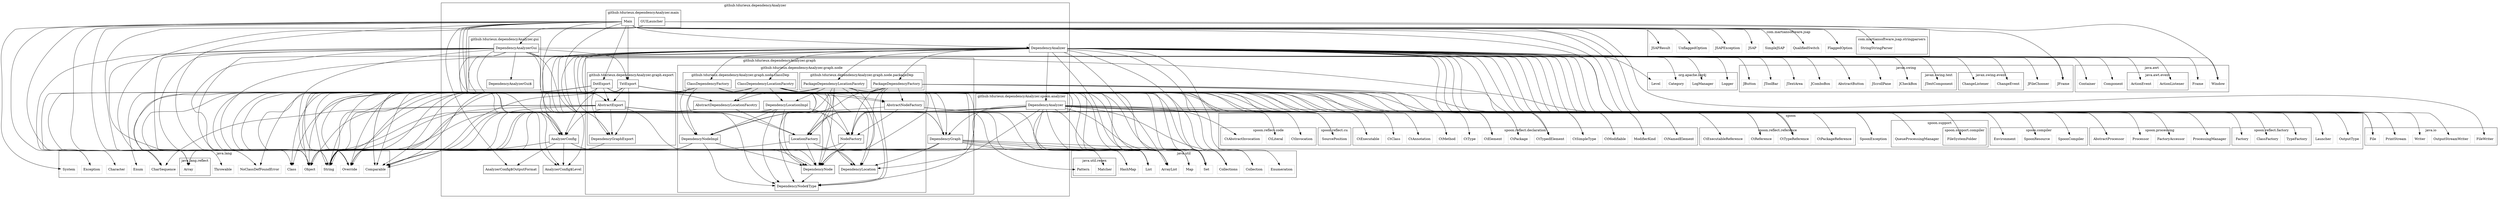 digraph G {
	node [shape=box]; compound=true; ratio=fill;
	"java.lang.reflect.Array" [color=grey];
	"spoon.reflect.cu.SourcePosition" [color=grey];
	"github.tdurieux.dependencyAnalyzer.graph.export.DotExport" -> "github.tdurieux.dependencyAnalyzer.graph.DependencyGraph";
	"github.tdurieux.dependencyAnalyzer.graph.export.DotExport" -> "github.tdurieux.dependencyAnalyzer.AnalyzerConfig";
	"github.tdurieux.dependencyAnalyzer.graph.export.DotExport" -> "github.tdurieux.dependencyAnalyzer.graph.export.AbstractExport";
	"github.tdurieux.dependencyAnalyzer.graph.export.DotExport" -> "github.tdurieux.dependencyAnalyzer.graph.export.DependencyGraphExport";
	"github.tdurieux.dependencyAnalyzer.graph.export.DotExport" -> "java.util.Map";
	"github.tdurieux.dependencyAnalyzer.graph.export.DotExport" -> "java.lang.String";
	"github.tdurieux.dependencyAnalyzer.graph.export.DotExport" -> "java.lang.Object";
	"github.tdurieux.dependencyAnalyzer.graph.export.DotExport" -> "java.util.List";
	"github.tdurieux.dependencyAnalyzer.graph.export.DotExport" -> "java.lang.CharSequence";
	"github.tdurieux.dependencyAnalyzer.graph.export.DotExport" -> "java.util.HashMap";
	"github.tdurieux.dependencyAnalyzer.graph.export.DotExport" -> "java.util.ArrayList";
	"github.tdurieux.dependencyAnalyzer.graph.export.DotExport" -> "github.tdurieux.dependencyAnalyzer.graph.node.DependencyNode";
	"github.tdurieux.dependencyAnalyzer.graph.export.DotExport" -> "java.lang.Comparable";
	"github.tdurieux.dependencyAnalyzer.graph.export.DotExport" -> "java.util.Set";
	"github.tdurieux.dependencyAnalyzer.graph.export.DotExport" -> "java.lang.reflect.Array";
	"github.tdurieux.dependencyAnalyzer.graph.export.DotExport" -> "java.lang.Character";
	"github.tdurieux.dependencyAnalyzer.graph.export.DotExport" -> "java.lang.Override";
	"java.lang.CharSequence" [color=grey];
	"spoon.reflect.factory.TypeFactory" [color=grey];
	"java.lang.Throwable" [color=grey];
	"java.lang.Class" [color=grey];
	"spoon.reflect.declaration.CtTypedElement" [color=grey];
	"java.io.FileWriter" [color=grey];
	"github.tdurieux.dependencyAnalyzer.graph.export.DependencyGraphExport" -> "java.lang.String";
	"java.lang.Object" [color=grey];
	"spoon.reflect.declaration.CtNamedElement" [color=grey];
	"java.util.List" [color=grey];
	"javax.swing.JCheckBox" [color=grey];
	"javax.swing.JScrollPane" [color=grey];
	"spoon.reflect.declaration.CtSimpleType" [color=grey];
	"javax.swing.AbstractButton" [color=grey];
	"spoon.reflect.declaration.CtAnnotation" [color=grey];
	"github.tdurieux.dependencyAnalyzer.graph.node.DependencyLocation" -> "java.lang.String";
	"github.tdurieux.dependencyAnalyzer.graph.node.DependencyLocationImpl" -> "java.lang.String";
	"github.tdurieux.dependencyAnalyzer.graph.node.DependencyLocationImpl" -> "github.tdurieux.dependencyAnalyzer.graph.node.DependencyNode$Type";
	"github.tdurieux.dependencyAnalyzer.graph.node.DependencyLocationImpl" -> "github.tdurieux.dependencyAnalyzer.graph.node.DependencyNodeImpl";
	"github.tdurieux.dependencyAnalyzer.graph.node.DependencyLocationImpl" -> "github.tdurieux.dependencyAnalyzer.graph.node.DependencyNode";
	"github.tdurieux.dependencyAnalyzer.graph.node.DependencyLocationImpl" -> "java.lang.Comparable";
	"github.tdurieux.dependencyAnalyzer.graph.node.DependencyLocationImpl" -> "github.tdurieux.dependencyAnalyzer.graph.node.DependencyLocation";
	"github.tdurieux.dependencyAnalyzer.graph.node.DependencyLocationImpl" -> "java.lang.Override";
	"github.tdurieux.dependencyAnalyzer.graph.node.AbstractNodeFactory" -> "java.lang.Object";
	"github.tdurieux.dependencyAnalyzer.graph.node.AbstractNodeFactory" -> "github.tdurieux.dependencyAnalyzer.graph.node.NodeFactory";
	"github.tdurieux.dependencyAnalyzer.graph.node.AbstractNodeFactory" -> "spoon.reflect.declaration.CtElement";
	"github.tdurieux.dependencyAnalyzer.graph.node.AbstractNodeFactory" -> "spoon.reflect.declaration.CtPackage";
	"github.tdurieux.dependencyAnalyzer.graph.node.AbstractNodeFactory" -> "spoon.reflect.cu.SourcePosition";
	"github.tdurieux.dependencyAnalyzer.graph.node.AbstractNodeFactory" -> "java.io.File";
	"github.tdurieux.dependencyAnalyzer.graph.node.AbstractNodeFactory" -> "spoon.reflect.reference.CtReference";
	"java.util.Enumeration" [color=grey];
	"java.awt.Window" [color=grey];
	"github.tdurieux.dependencyAnalyzer.AnalyzerConfig" -> "java.util.ArrayList";
	"github.tdurieux.dependencyAnalyzer.AnalyzerConfig" -> "java.util.List";
	"github.tdurieux.dependencyAnalyzer.AnalyzerConfig" -> "java.lang.String";
	"github.tdurieux.dependencyAnalyzer.AnalyzerConfig" -> "github.tdurieux.dependencyAnalyzer.AnalyzerConfig$Level";
	"github.tdurieux.dependencyAnalyzer.AnalyzerConfig" -> "github.tdurieux.dependencyAnalyzer.AnalyzerConfig$OutputFormat";
	"github.tdurieux.dependencyAnalyzer.AnalyzerConfig" -> "java.lang.Object";
	"org.apache.log4j.Level" [color=grey];
	"java.util.HashMap" [color=grey];
	"spoon.reflect.declaration.CtModifiable" [color=grey];
	"github.tdurieux.dependencyAnalyzer.graph.node.DependencyNode" -> "github.tdurieux.dependencyAnalyzer.graph.node.DependencyNode$Type";
	"github.tdurieux.dependencyAnalyzer.graph.node.DependencyNode" -> "java.lang.String";
	"java.lang.Character" [color=grey];
	"java.util.Set" [color=grey];
	"github.tdurieux.dependencyAnalyzer.graph.node.AbstractDependencyLocationFacotry" -> "java.lang.Object";
	"github.tdurieux.dependencyAnalyzer.graph.node.AbstractDependencyLocationFacotry" -> "github.tdurieux.dependencyAnalyzer.graph.node.LocationFactory";
	"spoon.reflect.declaration.CtPackage" [color=grey];
	"spoon.reflect.reference.CtTypeReference" [color=grey];
	"java.util.ArrayList" [color=grey];
	"com.martiansoftware.jsap.UnflaggedOption" [color=grey];
	"spoon.support.QueueProcessingManager" [color=grey];
	"spoon.compiler.Environment" [color=grey];
	"github.tdurieux.dependencyAnalyzer.graph.node.DependencyNodeImpl" -> "java.lang.String";
	"github.tdurieux.dependencyAnalyzer.graph.node.DependencyNodeImpl" -> "github.tdurieux.dependencyAnalyzer.graph.node.DependencyNode$Type";
	"github.tdurieux.dependencyAnalyzer.graph.node.DependencyNodeImpl" -> "java.lang.Object";
	"github.tdurieux.dependencyAnalyzer.graph.node.DependencyNodeImpl" -> "github.tdurieux.dependencyAnalyzer.graph.node.DependencyNode";
	"github.tdurieux.dependencyAnalyzer.graph.node.DependencyNodeImpl" -> "java.lang.Comparable";
	"github.tdurieux.dependencyAnalyzer.graph.node.DependencyNodeImpl" -> "java.lang.Override";
	"java.lang.Override" [color=grey];
	"java.lang.String" [color=grey];
	"spoon.reflect.declaration.ModifierKind" [color=grey];
	"com.martiansoftware.jsap.JSAPResult" [color=grey];
	"github.tdurieux.dependencyAnalyzer.main.Main" -> "java.lang.Object";
	"github.tdurieux.dependencyAnalyzer.main.Main" -> "java.lang.reflect.Array";
	"github.tdurieux.dependencyAnalyzer.main.Main" -> "java.lang.String";
	"github.tdurieux.dependencyAnalyzer.main.Main" -> "com.martiansoftware.jsap.stringparsers.StringStringParser";
	"github.tdurieux.dependencyAnalyzer.main.Main" -> "com.martiansoftware.jsap.UnflaggedOption";
	"github.tdurieux.dependencyAnalyzer.main.Main" -> "com.martiansoftware.jsap.FlaggedOption";
	"github.tdurieux.dependencyAnalyzer.main.Main" -> "com.martiansoftware.jsap.QualifiedSwitch";
	"github.tdurieux.dependencyAnalyzer.main.Main" -> "com.martiansoftware.jsap.SimpleJSAP";
	"github.tdurieux.dependencyAnalyzer.main.Main" -> "com.martiansoftware.jsap.JSAPResult";
	"github.tdurieux.dependencyAnalyzer.main.Main" -> "java.io.PrintStream";
	"github.tdurieux.dependencyAnalyzer.main.Main" -> "com.martiansoftware.jsap.JSAP";
	"github.tdurieux.dependencyAnalyzer.main.Main" -> "java.lang.System";
	"github.tdurieux.dependencyAnalyzer.main.Main" -> "github.tdurieux.dependencyAnalyzer.AnalyzerConfig";
	"github.tdurieux.dependencyAnalyzer.main.Main" -> "github.tdurieux.dependencyAnalyzer.AnalyzerConfig$Level";
	"github.tdurieux.dependencyAnalyzer.main.Main" -> "github.tdurieux.dependencyAnalyzer.AnalyzerConfig$OutputFormat";
	"github.tdurieux.dependencyAnalyzer.main.Main" -> "com.martiansoftware.jsap.JSAPException";
	"github.tdurieux.dependencyAnalyzer.main.Main" -> "github.tdurieux.dependencyAnalyzer.DependencyAnalizer";
	"github.tdurieux.dependencyAnalyzer.main.Main" -> "github.tdurieux.dependencyAnalyzer.graph.DependencyGraph";
	"github.tdurieux.dependencyAnalyzer.main.Main" -> "github.tdurieux.dependencyAnalyzer.graph.export.DependencyGraphExport";
	"github.tdurieux.dependencyAnalyzer.main.Main" -> "github.tdurieux.dependencyAnalyzer.graph.export.DotExport";
	"github.tdurieux.dependencyAnalyzer.main.Main" -> "github.tdurieux.dependencyAnalyzer.graph.export.AbstractExport";
	"github.tdurieux.dependencyAnalyzer.main.Main" -> "github.tdurieux.dependencyAnalyzer.graph.export.TxtExport";
	"github.tdurieux.dependencyAnalyzer.main.Main" -> "java.io.File";
	"github.tdurieux.dependencyAnalyzer.main.Main" -> "java.io.FileWriter";
	"github.tdurieux.dependencyAnalyzer.main.Main" -> "java.io.Writer";
	"github.tdurieux.dependencyAnalyzer.main.Main" -> "java.lang.CharSequence";
	"github.tdurieux.dependencyAnalyzer.main.Main" -> "java.io.OutputStreamWriter";
	"github.tdurieux.dependencyAnalyzer.main.Main" -> "java.lang.Exception";
	"java.util.regex.Matcher" [color=grey];
	"org.apache.log4j.Logger" [color=grey];
	"spoon.reflect.code.CtAbstractInvocation" [color=grey];
	"spoon.reflect.reference.CtExecutableReference" [color=grey];
	"spoon.compiler.SpoonResource" [color=grey];
	"javax.swing.JFrame" [color=grey];
	"java.lang.System" [color=grey];
	"spoon.processing.Processor" [color=grey];
	"java.awt.Component" [color=grey];
	"java.lang.Comparable" [color=grey];
	"javax.swing.event.ChangeListener" [color=grey];
	"github.tdurieux.dependencyAnalyzer.graph.node.classDep.ClassDependencyLocationFacotry" -> "github.tdurieux.dependencyAnalyzer.graph.node.AbstractDependencyLocationFacotry";
	"github.tdurieux.dependencyAnalyzer.graph.node.classDep.ClassDependencyLocationFacotry" -> "github.tdurieux.dependencyAnalyzer.graph.node.LocationFactory";
	"github.tdurieux.dependencyAnalyzer.graph.node.classDep.ClassDependencyLocationFacotry" -> "spoon.reflect.declaration.CtTypedElement";
	"github.tdurieux.dependencyAnalyzer.graph.node.classDep.ClassDependencyLocationFacotry" -> "spoon.reflect.declaration.CtSimpleType";
	"github.tdurieux.dependencyAnalyzer.graph.node.classDep.ClassDependencyLocationFacotry" -> "spoon.reflect.declaration.CtElement";
	"github.tdurieux.dependencyAnalyzer.graph.node.classDep.ClassDependencyLocationFacotry" -> "java.lang.Class";
	"github.tdurieux.dependencyAnalyzer.graph.node.classDep.ClassDependencyLocationFacotry" -> "spoon.reflect.declaration.CtNamedElement";
	"github.tdurieux.dependencyAnalyzer.graph.node.classDep.ClassDependencyLocationFacotry" -> "java.lang.String";
	"github.tdurieux.dependencyAnalyzer.graph.node.classDep.ClassDependencyLocationFacotry" -> "github.tdurieux.dependencyAnalyzer.graph.node.DependencyNode$Type";
	"github.tdurieux.dependencyAnalyzer.graph.node.classDep.ClassDependencyLocationFacotry" -> "spoon.reflect.reference.CtTypeReference";
	"github.tdurieux.dependencyAnalyzer.graph.node.classDep.ClassDependencyLocationFacotry" -> "spoon.SpoonException";
	"github.tdurieux.dependencyAnalyzer.graph.node.classDep.ClassDependencyLocationFacotry" -> "java.lang.NoClassDefFoundError";
	"github.tdurieux.dependencyAnalyzer.graph.node.classDep.ClassDependencyLocationFacotry" -> "spoon.reflect.cu.SourcePosition";
	"github.tdurieux.dependencyAnalyzer.graph.node.classDep.ClassDependencyLocationFacotry" -> "spoon.reflect.declaration.CtModifiable";
	"github.tdurieux.dependencyAnalyzer.graph.node.classDep.ClassDependencyLocationFacotry" -> "java.util.Set";
	"github.tdurieux.dependencyAnalyzer.graph.node.classDep.ClassDependencyLocationFacotry" -> "spoon.reflect.declaration.ModifierKind";
	"github.tdurieux.dependencyAnalyzer.graph.node.classDep.ClassDependencyLocationFacotry" -> "java.lang.Object";
	"github.tdurieux.dependencyAnalyzer.graph.node.classDep.ClassDependencyLocationFacotry" -> "java.io.File";
	"github.tdurieux.dependencyAnalyzer.graph.node.classDep.ClassDependencyLocationFacotry" -> "github.tdurieux.dependencyAnalyzer.graph.node.DependencyLocationImpl";
	"github.tdurieux.dependencyAnalyzer.graph.node.classDep.ClassDependencyLocationFacotry" -> "github.tdurieux.dependencyAnalyzer.graph.node.DependencyNodeImpl";
	"github.tdurieux.dependencyAnalyzer.graph.node.classDep.ClassDependencyLocationFacotry" -> "github.tdurieux.dependencyAnalyzer.graph.node.DependencyNode";
	"github.tdurieux.dependencyAnalyzer.graph.node.classDep.ClassDependencyLocationFacotry" -> "java.lang.Comparable";
	"github.tdurieux.dependencyAnalyzer.graph.node.classDep.ClassDependencyLocationFacotry" -> "github.tdurieux.dependencyAnalyzer.graph.node.DependencyLocation";
	"github.tdurieux.dependencyAnalyzer.graph.node.classDep.ClassDependencyLocationFacotry" -> "java.lang.Override";
	"spoon.reflect.code.CtInvocation" [color=grey];
	"spoon.reflect.declaration.CtClass" [color=grey];
	"github.tdurieux.dependencyAnalyzer.gui.DependencyAnalyzerGui" -> "github.tdurieux.dependencyAnalyzer.DependencyAnalizer";
	"github.tdurieux.dependencyAnalyzer.gui.DependencyAnalyzerGui" -> "github.tdurieux.dependencyAnalyzer.AnalyzerConfig";
	"github.tdurieux.dependencyAnalyzer.gui.DependencyAnalyzerGui" -> "javax.swing.JFrame";
	"github.tdurieux.dependencyAnalyzer.gui.DependencyAnalyzerGui" -> "java.lang.String";
	"github.tdurieux.dependencyAnalyzer.gui.DependencyAnalyzerGui" -> "java.awt.Frame";
	"github.tdurieux.dependencyAnalyzer.gui.DependencyAnalyzerGui" -> "java.awt.Window";
	"github.tdurieux.dependencyAnalyzer.gui.DependencyAnalyzerGui" -> "java.awt.Component";
	"github.tdurieux.dependencyAnalyzer.gui.DependencyAnalyzerGui" -> "javax.swing.JTextArea";
	"github.tdurieux.dependencyAnalyzer.gui.DependencyAnalyzerGui" -> "javax.swing.text.JTextComponent";
	"github.tdurieux.dependencyAnalyzer.gui.DependencyAnalyzerGui" -> "javax.swing.JScrollPane";
	"github.tdurieux.dependencyAnalyzer.gui.DependencyAnalyzerGui" -> "java.awt.Container";
	"github.tdurieux.dependencyAnalyzer.gui.DependencyAnalyzerGui" -> "java.lang.Object";
	"github.tdurieux.dependencyAnalyzer.gui.DependencyAnalyzerGui" -> "javax.swing.JToolBar";
	"github.tdurieux.dependencyAnalyzer.gui.DependencyAnalyzerGui" -> "javax.swing.JButton";
	"github.tdurieux.dependencyAnalyzer.gui.DependencyAnalyzerGui" -> "github.tdurieux.dependencyAnalyzer.gui.DependencyAnalyzerGui$";
	"github.tdurieux.dependencyAnalyzer.gui.DependencyAnalyzerGui" -> "javax.swing.event.ChangeListener";
	"github.tdurieux.dependencyAnalyzer.gui.DependencyAnalyzerGui" -> "java.awt.event.ActionEvent";
	"github.tdurieux.dependencyAnalyzer.gui.DependencyAnalyzerGui" -> "javax.swing.JFileChooser";
	"github.tdurieux.dependencyAnalyzer.gui.DependencyAnalyzerGui" -> "java.io.File";
	"github.tdurieux.dependencyAnalyzer.gui.DependencyAnalyzerGui" -> "github.tdurieux.dependencyAnalyzer.graph.DependencyGraph";
	"github.tdurieux.dependencyAnalyzer.gui.DependencyAnalyzerGui" -> "github.tdurieux.dependencyAnalyzer.graph.export.TxtExport";
	"github.tdurieux.dependencyAnalyzer.gui.DependencyAnalyzerGui" -> "github.tdurieux.dependencyAnalyzer.graph.export.AbstractExport";
	"github.tdurieux.dependencyAnalyzer.gui.DependencyAnalyzerGui" -> "github.tdurieux.dependencyAnalyzer.graph.export.DependencyGraphExport";
	"github.tdurieux.dependencyAnalyzer.gui.DependencyAnalyzerGui" -> "java.lang.Exception";
	"github.tdurieux.dependencyAnalyzer.gui.DependencyAnalyzerGui" -> "java.lang.Throwable";
	"github.tdurieux.dependencyAnalyzer.gui.DependencyAnalyzerGui" -> "java.lang.Override";
	"github.tdurieux.dependencyAnalyzer.gui.DependencyAnalyzerGui" -> "java.awt.event.ActionListener";
	"github.tdurieux.dependencyAnalyzer.gui.DependencyAnalyzerGui" -> "javax.swing.AbstractButton";
	"github.tdurieux.dependencyAnalyzer.gui.DependencyAnalyzerGui" -> "java.lang.reflect.Array";
	"github.tdurieux.dependencyAnalyzer.gui.DependencyAnalyzerGui" -> "javax.swing.JComboBox";
	"github.tdurieux.dependencyAnalyzer.gui.DependencyAnalyzerGui" -> "github.tdurieux.dependencyAnalyzer.AnalyzerConfig$Level";
	"github.tdurieux.dependencyAnalyzer.gui.DependencyAnalyzerGui" -> "javax.swing.JCheckBox";
	"github.tdurieux.dependencyAnalyzer.gui.DependencyAnalyzerGui" -> "javax.swing.event.ChangeEvent";
	"javax.swing.JComboBox" [color=grey];
	"spoon.processing.FactoryAccessor" [color=grey];
	"com.martiansoftware.jsap.JSAPException" [color=grey];
	"java.awt.event.ActionEvent" [color=grey];
	"spoon.reflect.reference.CtReference" [color=grey];
	"github.tdurieux.dependencyAnalyzer.graph.node.packageDep.PackageDependencyLocationFacotry" -> "github.tdurieux.dependencyAnalyzer.graph.node.AbstractDependencyLocationFacotry";
	"github.tdurieux.dependencyAnalyzer.graph.node.packageDep.PackageDependencyLocationFacotry" -> "github.tdurieux.dependencyAnalyzer.graph.node.LocationFactory";
	"github.tdurieux.dependencyAnalyzer.graph.node.packageDep.PackageDependencyLocationFacotry" -> "spoon.reflect.declaration.CtTypedElement";
	"github.tdurieux.dependencyAnalyzer.graph.node.packageDep.PackageDependencyLocationFacotry" -> "spoon.reflect.declaration.CtSimpleType";
	"github.tdurieux.dependencyAnalyzer.graph.node.packageDep.PackageDependencyLocationFacotry" -> "spoon.reflect.declaration.CtElement";
	"github.tdurieux.dependencyAnalyzer.graph.node.packageDep.PackageDependencyLocationFacotry" -> "java.lang.Class";
	"github.tdurieux.dependencyAnalyzer.graph.node.packageDep.PackageDependencyLocationFacotry" -> "spoon.reflect.declaration.CtNamedElement";
	"github.tdurieux.dependencyAnalyzer.graph.node.packageDep.PackageDependencyLocationFacotry" -> "java.lang.String";
	"github.tdurieux.dependencyAnalyzer.graph.node.packageDep.PackageDependencyLocationFacotry" -> "spoon.reflect.declaration.CtPackage";
	"github.tdurieux.dependencyAnalyzer.graph.node.packageDep.PackageDependencyLocationFacotry" -> "spoon.reflect.cu.SourcePosition";
	"github.tdurieux.dependencyAnalyzer.graph.node.packageDep.PackageDependencyLocationFacotry" -> "github.tdurieux.dependencyAnalyzer.graph.node.DependencyNode$Type";
	"github.tdurieux.dependencyAnalyzer.graph.node.packageDep.PackageDependencyLocationFacotry" -> "java.io.File";
	"github.tdurieux.dependencyAnalyzer.graph.node.packageDep.PackageDependencyLocationFacotry" -> "github.tdurieux.dependencyAnalyzer.graph.node.DependencyLocationImpl";
	"github.tdurieux.dependencyAnalyzer.graph.node.packageDep.PackageDependencyLocationFacotry" -> "github.tdurieux.dependencyAnalyzer.graph.node.DependencyNodeImpl";
	"github.tdurieux.dependencyAnalyzer.graph.node.packageDep.PackageDependencyLocationFacotry" -> "github.tdurieux.dependencyAnalyzer.graph.node.DependencyNode";
	"github.tdurieux.dependencyAnalyzer.graph.node.packageDep.PackageDependencyLocationFacotry" -> "java.lang.Comparable";
	"github.tdurieux.dependencyAnalyzer.graph.node.packageDep.PackageDependencyLocationFacotry" -> "github.tdurieux.dependencyAnalyzer.graph.node.DependencyLocation";
	"github.tdurieux.dependencyAnalyzer.graph.node.packageDep.PackageDependencyLocationFacotry" -> "java.lang.Override";
	"java.awt.event.ActionListener" [color=grey];
	"github.tdurieux.dependencyAnalyzer.graph.DependencyGraph" -> "java.util.Map";
	"github.tdurieux.dependencyAnalyzer.graph.DependencyGraph" -> "java.lang.Object";
	"github.tdurieux.dependencyAnalyzer.graph.DependencyGraph" -> "java.util.HashMap";
	"github.tdurieux.dependencyAnalyzer.graph.DependencyGraph" -> "java.lang.String";
	"github.tdurieux.dependencyAnalyzer.graph.DependencyGraph" -> "java.lang.reflect.Array";
	"github.tdurieux.dependencyAnalyzer.graph.DependencyGraph" -> "java.util.Set";
	"github.tdurieux.dependencyAnalyzer.graph.DependencyGraph" -> "java.util.ArrayList";
	"github.tdurieux.dependencyAnalyzer.graph.DependencyGraph" -> "java.util.List";
	"github.tdurieux.dependencyAnalyzer.graph.DependencyGraph" -> "java.util.Collections";
	"github.tdurieux.dependencyAnalyzer.graph.DependencyGraph" -> "github.tdurieux.dependencyAnalyzer.graph.node.DependencyNode";
	"github.tdurieux.dependencyAnalyzer.graph.DependencyGraph" -> "java.lang.Comparable";
	"github.tdurieux.dependencyAnalyzer.graph.DependencyGraph" -> "java.lang.Override";
	"github.tdurieux.dependencyAnalyzer.graph.DependencyGraph" -> "github.tdurieux.dependencyAnalyzer.graph.node.DependencyLocation";
	"com.martiansoftware.jsap.QualifiedSwitch" [color=grey];
	"github.tdurieux.dependencyAnalyzer.DependencyAnalizer" -> "java.lang.String";
	"github.tdurieux.dependencyAnalyzer.DependencyAnalizer" -> "github.tdurieux.dependencyAnalyzer.AnalyzerConfig";
	"github.tdurieux.dependencyAnalyzer.DependencyAnalizer" -> "spoon.reflect.factory.Factory";
	"github.tdurieux.dependencyAnalyzer.DependencyAnalizer" -> "java.lang.Object";
	"github.tdurieux.dependencyAnalyzer.DependencyAnalizer" -> "spoon.Launcher";
	"github.tdurieux.dependencyAnalyzer.DependencyAnalizer" -> "java.io.File";
	"github.tdurieux.dependencyAnalyzer.DependencyAnalizer" -> "spoon.support.compiler.FileSystemFolder";
	"github.tdurieux.dependencyAnalyzer.DependencyAnalizer" -> "spoon.compiler.SpoonResource";
	"github.tdurieux.dependencyAnalyzer.DependencyAnalizer" -> "spoon.compiler.SpoonCompiler";
	"github.tdurieux.dependencyAnalyzer.DependencyAnalizer" -> "java.util.ArrayList";
	"github.tdurieux.dependencyAnalyzer.DependencyAnalizer" -> "spoon.processing.FactoryAccessor";
	"github.tdurieux.dependencyAnalyzer.DependencyAnalizer" -> "spoon.compiler.Environment";
	"github.tdurieux.dependencyAnalyzer.DependencyAnalizer" -> "spoon.OutputType";
	"github.tdurieux.dependencyAnalyzer.DependencyAnalizer" -> "java.util.List";
	"github.tdurieux.dependencyAnalyzer.DependencyAnalizer" -> "github.tdurieux.dependencyAnalyzer.graph.DependencyGraph";
	"github.tdurieux.dependencyAnalyzer.DependencyAnalizer" -> "spoon.support.QueueProcessingManager";
	"github.tdurieux.dependencyAnalyzer.DependencyAnalizer" -> "spoon.processing.ProcessingManager";
	"github.tdurieux.dependencyAnalyzer.DependencyAnalizer" -> "github.tdurieux.dependencyAnalyzer.spoon.analyzer.DependencyAnalyzer";
	"github.tdurieux.dependencyAnalyzer.DependencyAnalizer" -> "spoon.processing.AbstractProcessor";
	"github.tdurieux.dependencyAnalyzer.DependencyAnalizer" -> "github.tdurieux.dependencyAnalyzer.AnalyzerConfig$Level";
	"github.tdurieux.dependencyAnalyzer.DependencyAnalizer" -> "github.tdurieux.dependencyAnalyzer.graph.node.classDep.ClassDependencyFactory";
	"github.tdurieux.dependencyAnalyzer.DependencyAnalizer" -> "github.tdurieux.dependencyAnalyzer.graph.node.AbstractNodeFactory";
	"github.tdurieux.dependencyAnalyzer.DependencyAnalizer" -> "github.tdurieux.dependencyAnalyzer.graph.node.NodeFactory";
	"github.tdurieux.dependencyAnalyzer.DependencyAnalizer" -> "github.tdurieux.dependencyAnalyzer.graph.node.classDep.ClassDependencyLocationFacotry";
	"github.tdurieux.dependencyAnalyzer.DependencyAnalizer" -> "github.tdurieux.dependencyAnalyzer.graph.node.AbstractDependencyLocationFacotry";
	"github.tdurieux.dependencyAnalyzer.DependencyAnalizer" -> "github.tdurieux.dependencyAnalyzer.graph.node.LocationFactory";
	"github.tdurieux.dependencyAnalyzer.DependencyAnalizer" -> "github.tdurieux.dependencyAnalyzer.graph.node.packageDep.PackageDependencyFactory";
	"github.tdurieux.dependencyAnalyzer.DependencyAnalizer" -> "github.tdurieux.dependencyAnalyzer.graph.node.packageDep.PackageDependencyLocationFacotry";
	"github.tdurieux.dependencyAnalyzer.DependencyAnalizer" -> "spoon.processing.Processor";
	"github.tdurieux.dependencyAnalyzer.DependencyAnalizer" -> "java.io.PrintStream";
	"github.tdurieux.dependencyAnalyzer.DependencyAnalizer" -> "spoon.reflect.factory.ClassFactory";
	"github.tdurieux.dependencyAnalyzer.DependencyAnalizer" -> "spoon.reflect.factory.TypeFactory";
	"github.tdurieux.dependencyAnalyzer.DependencyAnalizer" -> "java.util.Collection";
	"github.tdurieux.dependencyAnalyzer.DependencyAnalizer" -> "org.apache.log4j.LogManager";
	"github.tdurieux.dependencyAnalyzer.DependencyAnalizer" -> "java.util.Enumeration";
	"github.tdurieux.dependencyAnalyzer.DependencyAnalizer" -> "java.util.Collections";
	"github.tdurieux.dependencyAnalyzer.DependencyAnalizer" -> "org.apache.log4j.Logger";
	"github.tdurieux.dependencyAnalyzer.DependencyAnalizer" -> "org.apache.log4j.Level";
	"github.tdurieux.dependencyAnalyzer.DependencyAnalizer" -> "org.apache.log4j.Category";
	"javax.swing.JTextArea" [color=grey];
	"spoon.SpoonException" [color=grey];
	"javax.swing.JFileChooser" [color=grey];
	"java.io.File" [color=grey];
	"spoon.Launcher" [color=grey];
	"spoon.processing.AbstractProcessor" [color=grey];
	"java.util.Map" [color=grey];
	"spoon.reflect.code.CtLiteral" [color=grey];
	"java.awt.Frame" [color=grey];
	"javax.swing.JToolBar" [color=grey];
	"github.tdurieux.dependencyAnalyzer.graph.node.packageDep.PackageDependencyFactory" -> "github.tdurieux.dependencyAnalyzer.graph.node.AbstractNodeFactory";
	"github.tdurieux.dependencyAnalyzer.graph.node.packageDep.PackageDependencyFactory" -> "github.tdurieux.dependencyAnalyzer.graph.node.NodeFactory";
	"github.tdurieux.dependencyAnalyzer.graph.node.packageDep.PackageDependencyFactory" -> "spoon.reflect.reference.CtTypeReference";
	"github.tdurieux.dependencyAnalyzer.graph.node.packageDep.PackageDependencyFactory" -> "spoon.reflect.reference.CtPackageReference";
	"github.tdurieux.dependencyAnalyzer.graph.node.packageDep.PackageDependencyFactory" -> "spoon.reflect.reference.CtReference";
	"github.tdurieux.dependencyAnalyzer.graph.node.packageDep.PackageDependencyFactory" -> "java.lang.String";
	"github.tdurieux.dependencyAnalyzer.graph.node.packageDep.PackageDependencyFactory" -> "github.tdurieux.dependencyAnalyzer.graph.node.DependencyNode$Type";
	"github.tdurieux.dependencyAnalyzer.graph.node.packageDep.PackageDependencyFactory" -> "github.tdurieux.dependencyAnalyzer.graph.node.DependencyNodeImpl";
	"github.tdurieux.dependencyAnalyzer.graph.node.packageDep.PackageDependencyFactory" -> "github.tdurieux.dependencyAnalyzer.graph.node.DependencyNode";
	"github.tdurieux.dependencyAnalyzer.graph.node.packageDep.PackageDependencyFactory" -> "java.lang.Comparable";
	"github.tdurieux.dependencyAnalyzer.graph.node.packageDep.PackageDependencyFactory" -> "java.lang.Override";
	"javax.swing.JButton" [color=grey];
	"java.util.Collections" [color=grey];
	"java.io.PrintStream" [color=grey];
	"spoon.reflect.reference.CtPackageReference" [color=grey];
	"github.tdurieux.dependencyAnalyzer.graph.node.classDep.ClassDependencyFactory" -> "github.tdurieux.dependencyAnalyzer.graph.node.AbstractNodeFactory";
	"github.tdurieux.dependencyAnalyzer.graph.node.classDep.ClassDependencyFactory" -> "github.tdurieux.dependencyAnalyzer.graph.node.NodeFactory";
	"github.tdurieux.dependencyAnalyzer.graph.node.classDep.ClassDependencyFactory" -> "spoon.reflect.reference.CtTypeReference";
	"github.tdurieux.dependencyAnalyzer.graph.node.classDep.ClassDependencyFactory" -> "github.tdurieux.dependencyAnalyzer.graph.node.DependencyNode$Type";
	"github.tdurieux.dependencyAnalyzer.graph.node.classDep.ClassDependencyFactory" -> "java.lang.Class";
	"github.tdurieux.dependencyAnalyzer.graph.node.classDep.ClassDependencyFactory" -> "spoon.SpoonException";
	"github.tdurieux.dependencyAnalyzer.graph.node.classDep.ClassDependencyFactory" -> "java.lang.NoClassDefFoundError";
	"github.tdurieux.dependencyAnalyzer.graph.node.classDep.ClassDependencyFactory" -> "spoon.reflect.reference.CtReference";
	"github.tdurieux.dependencyAnalyzer.graph.node.classDep.ClassDependencyFactory" -> "spoon.reflect.declaration.CtSimpleType";
	"github.tdurieux.dependencyAnalyzer.graph.node.classDep.ClassDependencyFactory" -> "spoon.reflect.declaration.CtModifiable";
	"github.tdurieux.dependencyAnalyzer.graph.node.classDep.ClassDependencyFactory" -> "java.util.Set";
	"github.tdurieux.dependencyAnalyzer.graph.node.classDep.ClassDependencyFactory" -> "spoon.reflect.declaration.ModifierKind";
	"github.tdurieux.dependencyAnalyzer.graph.node.classDep.ClassDependencyFactory" -> "java.lang.Object";
	"github.tdurieux.dependencyAnalyzer.graph.node.classDep.ClassDependencyFactory" -> "java.lang.String";
	"github.tdurieux.dependencyAnalyzer.graph.node.classDep.ClassDependencyFactory" -> "github.tdurieux.dependencyAnalyzer.graph.node.DependencyNodeImpl";
	"github.tdurieux.dependencyAnalyzer.graph.node.classDep.ClassDependencyFactory" -> "github.tdurieux.dependencyAnalyzer.graph.node.DependencyNode";
	"github.tdurieux.dependencyAnalyzer.graph.node.classDep.ClassDependencyFactory" -> "java.lang.Comparable";
	"github.tdurieux.dependencyAnalyzer.graph.node.classDep.ClassDependencyFactory" -> "java.lang.Override";
	"java.util.regex.Pattern" [color=grey];
	"github.tdurieux.dependencyAnalyzer.graph.export.AbstractExport" -> "github.tdurieux.dependencyAnalyzer.graph.DependencyGraph";
	"github.tdurieux.dependencyAnalyzer.graph.export.AbstractExport" -> "github.tdurieux.dependencyAnalyzer.AnalyzerConfig";
	"github.tdurieux.dependencyAnalyzer.graph.export.AbstractExport" -> "java.util.List";
	"github.tdurieux.dependencyAnalyzer.graph.export.AbstractExport" -> "java.lang.Object";
	"github.tdurieux.dependencyAnalyzer.graph.export.AbstractExport" -> "github.tdurieux.dependencyAnalyzer.graph.export.DependencyGraphExport";
	"github.tdurieux.dependencyAnalyzer.graph.export.AbstractExport" -> "java.util.ArrayList";
	"github.tdurieux.dependencyAnalyzer.graph.export.AbstractExport" -> "java.lang.String";
	"github.tdurieux.dependencyAnalyzer.graph.export.AbstractExport" -> "java.util.regex.Pattern";
	"github.tdurieux.dependencyAnalyzer.graph.export.AbstractExport" -> "github.tdurieux.dependencyAnalyzer.graph.node.DependencyNode";
	"github.tdurieux.dependencyAnalyzer.graph.export.AbstractExport" -> "java.lang.Comparable";
	"github.tdurieux.dependencyAnalyzer.graph.export.AbstractExport" -> "java.lang.CharSequence";
	"github.tdurieux.dependencyAnalyzer.graph.export.AbstractExport" -> "java.util.regex.Matcher";
	"spoon.support.compiler.FileSystemFolder" [color=grey];
	"javax.swing.event.ChangeEvent" [color=grey];
	"spoon.reflect.declaration.CtExecutable" [color=grey];
	"spoon.reflect.declaration.CtType" [color=grey];
	"java.util.Collection" [color=grey];
	"spoon.compiler.SpoonCompiler" [color=grey];
	"java.lang.NoClassDefFoundError" [color=grey];
	"org.apache.log4j.LogManager" [color=grey];
	"java.io.Writer" [color=grey];
	"spoon.reflect.declaration.CtElement" [color=grey];
	"com.martiansoftware.jsap.FlaggedOption" [color=grey];
	"spoon.reflect.declaration.CtMethod" [color=grey];
	"spoon.reflect.factory.Factory" [color=grey];
	"com.martiansoftware.jsap.JSAP" [color=grey];
	"java.io.OutputStreamWriter" [color=grey];
	"org.apache.log4j.Category" [color=grey];
	"github.tdurieux.dependencyAnalyzer.graph.export.TxtExport" -> "github.tdurieux.dependencyAnalyzer.graph.DependencyGraph";
	"github.tdurieux.dependencyAnalyzer.graph.export.TxtExport" -> "github.tdurieux.dependencyAnalyzer.AnalyzerConfig";
	"github.tdurieux.dependencyAnalyzer.graph.export.TxtExport" -> "github.tdurieux.dependencyAnalyzer.graph.export.AbstractExport";
	"github.tdurieux.dependencyAnalyzer.graph.export.TxtExport" -> "github.tdurieux.dependencyAnalyzer.graph.export.DependencyGraphExport";
	"github.tdurieux.dependencyAnalyzer.graph.export.TxtExport" -> "java.lang.String";
	"github.tdurieux.dependencyAnalyzer.graph.export.TxtExport" -> "java.util.Map";
	"github.tdurieux.dependencyAnalyzer.graph.export.TxtExport" -> "java.util.Set";
	"github.tdurieux.dependencyAnalyzer.graph.export.TxtExport" -> "java.util.ArrayList";
	"github.tdurieux.dependencyAnalyzer.graph.export.TxtExport" -> "java.util.List";
	"github.tdurieux.dependencyAnalyzer.graph.export.TxtExport" -> "java.util.Collections";
	"github.tdurieux.dependencyAnalyzer.graph.export.TxtExport" -> "github.tdurieux.dependencyAnalyzer.graph.node.DependencyNode";
	"github.tdurieux.dependencyAnalyzer.graph.export.TxtExport" -> "java.lang.Comparable";
	"github.tdurieux.dependencyAnalyzer.graph.export.TxtExport" -> "github.tdurieux.dependencyAnalyzer.graph.node.DependencyNode$Type";
	"github.tdurieux.dependencyAnalyzer.graph.export.TxtExport" -> "java.lang.Enum";
	"github.tdurieux.dependencyAnalyzer.graph.export.TxtExport" -> "java.lang.Object";
	"github.tdurieux.dependencyAnalyzer.graph.export.TxtExport" -> "java.lang.CharSequence";
	"github.tdurieux.dependencyAnalyzer.graph.export.TxtExport" -> "java.lang.Override";
	"github.tdurieux.dependencyAnalyzer.graph.node.LocationFactory" -> "spoon.reflect.declaration.CtTypedElement";
	"github.tdurieux.dependencyAnalyzer.graph.node.LocationFactory" -> "github.tdurieux.dependencyAnalyzer.graph.node.DependencyLocation";
	"github.tdurieux.dependencyAnalyzer.graph.node.LocationFactory" -> "github.tdurieux.dependencyAnalyzer.graph.node.DependencyNode";
	"github.tdurieux.dependencyAnalyzer.graph.node.LocationFactory" -> "java.lang.Comparable";
	"java.lang.Exception" [color=grey];
	"javax.swing.text.JTextComponent" [color=grey];
	"spoon.reflect.factory.ClassFactory" [color=grey];
	"com.martiansoftware.jsap.stringparsers.StringStringParser" [color=grey];
	"spoon.OutputType" [color=grey];
	"com.martiansoftware.jsap.SimpleJSAP" [color=grey];
	"java.awt.Container" [color=grey];
	"github.tdurieux.dependencyAnalyzer.graph.node.NodeFactory" -> "spoon.reflect.reference.CtTypeReference";
	"github.tdurieux.dependencyAnalyzer.graph.node.NodeFactory" -> "github.tdurieux.dependencyAnalyzer.graph.node.DependencyNode";
	"github.tdurieux.dependencyAnalyzer.graph.node.NodeFactory" -> "java.lang.Comparable";
	"spoon.processing.ProcessingManager" [color=grey];
	"java.lang.Enum" [color=grey];
	"github.tdurieux.dependencyAnalyzer.spoon.analyzer.DependencyAnalyzer" -> "github.tdurieux.dependencyAnalyzer.graph.DependencyGraph";
	"github.tdurieux.dependencyAnalyzer.spoon.analyzer.DependencyAnalyzer" -> "github.tdurieux.dependencyAnalyzer.graph.node.NodeFactory";
	"github.tdurieux.dependencyAnalyzer.spoon.analyzer.DependencyAnalyzer" -> "github.tdurieux.dependencyAnalyzer.graph.node.LocationFactory";
	"github.tdurieux.dependencyAnalyzer.spoon.analyzer.DependencyAnalyzer" -> "spoon.processing.AbstractProcessor";
	"github.tdurieux.dependencyAnalyzer.spoon.analyzer.DependencyAnalyzer" -> "spoon.reflect.declaration.CtTypedElement";
	"github.tdurieux.dependencyAnalyzer.spoon.analyzer.DependencyAnalyzer" -> "java.util.ArrayList";
	"github.tdurieux.dependencyAnalyzer.spoon.analyzer.DependencyAnalyzer" -> "java.util.List";
	"github.tdurieux.dependencyAnalyzer.spoon.analyzer.DependencyAnalyzer" -> "spoon.reflect.declaration.CtElement";
	"github.tdurieux.dependencyAnalyzer.spoon.analyzer.DependencyAnalyzer" -> "spoon.reflect.declaration.CtAnnotation";
	"github.tdurieux.dependencyAnalyzer.spoon.analyzer.DependencyAnalyzer" -> "spoon.reflect.reference.CtTypeReference";
	"github.tdurieux.dependencyAnalyzer.spoon.analyzer.DependencyAnalyzer" -> "java.util.Map";
	"github.tdurieux.dependencyAnalyzer.spoon.analyzer.DependencyAnalyzer" -> "java.lang.Object";
	"github.tdurieux.dependencyAnalyzer.spoon.analyzer.DependencyAnalyzer" -> "java.util.Collection";
	"github.tdurieux.dependencyAnalyzer.spoon.analyzer.DependencyAnalyzer" -> "spoon.reflect.code.CtLiteral";
	"github.tdurieux.dependencyAnalyzer.spoon.analyzer.DependencyAnalyzer" -> "spoon.reflect.code.CtInvocation";
	"github.tdurieux.dependencyAnalyzer.spoon.analyzer.DependencyAnalyzer" -> "spoon.reflect.code.CtAbstractInvocation";
	"github.tdurieux.dependencyAnalyzer.spoon.analyzer.DependencyAnalyzer" -> "spoon.reflect.reference.CtExecutableReference";
	"github.tdurieux.dependencyAnalyzer.spoon.analyzer.DependencyAnalyzer" -> "spoon.reflect.declaration.CtMethod";
	"github.tdurieux.dependencyAnalyzer.spoon.analyzer.DependencyAnalyzer" -> "spoon.reflect.declaration.CtExecutable";
	"github.tdurieux.dependencyAnalyzer.spoon.analyzer.DependencyAnalyzer" -> "java.util.Set";
	"github.tdurieux.dependencyAnalyzer.spoon.analyzer.DependencyAnalyzer" -> "spoon.reflect.declaration.CtSimpleType";
	"github.tdurieux.dependencyAnalyzer.spoon.analyzer.DependencyAnalyzer" -> "spoon.reflect.declaration.CtClass";
	"github.tdurieux.dependencyAnalyzer.spoon.analyzer.DependencyAnalyzer" -> "spoon.reflect.declaration.CtType";
	"github.tdurieux.dependencyAnalyzer.spoon.analyzer.DependencyAnalyzer" -> "github.tdurieux.dependencyAnalyzer.graph.node.DependencyLocation";
	"github.tdurieux.dependencyAnalyzer.spoon.analyzer.DependencyAnalyzer" -> "github.tdurieux.dependencyAnalyzer.graph.node.DependencyNode";
	"github.tdurieux.dependencyAnalyzer.spoon.analyzer.DependencyAnalyzer" -> "java.lang.Comparable";
	"github.tdurieux.dependencyAnalyzer.spoon.analyzer.DependencyAnalyzer" -> "java.lang.Override";
	"github.tdurieux.dependencyAnalyzer.main.GUILauncher" -> "java.lang.Object";
	"github.tdurieux.dependencyAnalyzer.main.GUILauncher" -> "java.lang.reflect.Array";
	"github.tdurieux.dependencyAnalyzer.main.GUILauncher" -> "github.tdurieux.dependencyAnalyzer.gui.DependencyAnalyzerGui";
	"github.tdurieux.dependencyAnalyzer.main.GUILauncher" -> "javax.swing.JFrame";
	"github.tdurieux.dependencyAnalyzer.main.GUILauncher" -> "java.awt.Window";
	subgraph cluster0 { 
		rankdir=LR;label="java.lang";
	subgraph cluster1 { 
		rankdir=LR;label="java.lang.reflect";
		"java.lang.reflect.Array" [label="Array"]
	};
		"java.lang.CharSequence" [label="CharSequence"]
		"java.lang.Throwable" [label="Throwable"]
		"java.lang.Class" [label="Class"]
		"java.lang.Object" [label="Object"]
		"java.lang.Character" [label="Character"]
		"java.lang.Override" [label="Override"]
		"java.lang.String" [label="String"]
		"java.lang.System" [label="System"]
		"java.lang.Comparable" [label="Comparable"]
		"java.lang.NoClassDefFoundError" [label="NoClassDefFoundError"]
		"java.lang.Exception" [label="Exception"]
		"java.lang.Enum" [label="Enum"]
	};
	subgraph cluster2 { 
		rankdir=LR;label="java.io";
		"java.io.FileWriter" [label="FileWriter"]
		"java.io.File" [label="File"]
		"java.io.PrintStream" [label="PrintStream"]
		"java.io.Writer" [label="Writer"]
		"java.io.OutputStreamWriter" [label="OutputStreamWriter"]
	};
	subgraph cluster3 { 
		rankdir=LR;label="java.util";
		"java.util.List" [label="List"]
		"java.util.Enumeration" [label="Enumeration"]
		"java.util.HashMap" [label="HashMap"]
		"java.util.Set" [label="Set"]
		"java.util.ArrayList" [label="ArrayList"]
	subgraph cluster4 { 
		rankdir=LR;label="java.util.regex";
		"java.util.regex.Matcher" [label="Matcher"]
		"java.util.regex.Pattern" [label="Pattern"]
	};
		"java.util.Map" [label="Map"]
		"java.util.Collections" [label="Collections"]
		"java.util.Collection" [label="Collection"]
	};
	subgraph cluster5 { 
		rankdir=LR;label="java.awt";
		"java.awt.Window" [label="Window"]
		"java.awt.Component" [label="Component"]
	subgraph cluster6 { 
		rankdir=LR;label="java.awt.event";
		"java.awt.event.ActionEvent" [label="ActionEvent"]
		"java.awt.event.ActionListener" [label="ActionListener"]
	};
		"java.awt.Frame" [label="Frame"]
		"java.awt.Container" [label="Container"]
	};
	subgraph cluster7 { 
		rankdir=LR;label="spoon";
	subgraph cluster8 { 
		rankdir=LR;label="spoon.reflect.cu";
		"spoon.reflect.cu.SourcePosition" [label="SourcePosition"]
	};
	subgraph cluster9 { 
		rankdir=LR;label="spoon.reflect.factory";
		"spoon.reflect.factory.TypeFactory" [label="TypeFactory"]
		"spoon.reflect.factory.Factory" [label="Factory"]
		"spoon.reflect.factory.ClassFactory" [label="ClassFactory"]
	};
	subgraph cluster10 { 
		rankdir=LR;label="spoon.reflect.declaration";
		"spoon.reflect.declaration.CtTypedElement" [label="CtTypedElement"]
		"spoon.reflect.declaration.CtNamedElement" [label="CtNamedElement"]
		"spoon.reflect.declaration.CtSimpleType" [label="CtSimpleType"]
		"spoon.reflect.declaration.CtAnnotation" [label="CtAnnotation"]
		"spoon.reflect.declaration.CtModifiable" [label="CtModifiable"]
		"spoon.reflect.declaration.CtPackage" [label="CtPackage"]
		"spoon.reflect.declaration.ModifierKind" [label="ModifierKind"]
		"spoon.reflect.declaration.CtClass" [label="CtClass"]
		"spoon.reflect.declaration.CtExecutable" [label="CtExecutable"]
		"spoon.reflect.declaration.CtType" [label="CtType"]
		"spoon.reflect.declaration.CtElement" [label="CtElement"]
		"spoon.reflect.declaration.CtMethod" [label="CtMethod"]
	};
	subgraph cluster11 { 
		rankdir=LR;label="spoon.reflect.reference";
		"spoon.reflect.reference.CtTypeReference" [label="CtTypeReference"]
		"spoon.reflect.reference.CtExecutableReference" [label="CtExecutableReference"]
		"spoon.reflect.reference.CtReference" [label="CtReference"]
		"spoon.reflect.reference.CtPackageReference" [label="CtPackageReference"]
	};
	subgraph cluster12 { 
		rankdir=LR;label="spoon.reflect.code";
		"spoon.reflect.code.CtAbstractInvocation" [label="CtAbstractInvocation"]
		"spoon.reflect.code.CtInvocation" [label="CtInvocation"]
		"spoon.reflect.code.CtLiteral" [label="CtLiteral"]
	};
	subgraph cluster13 { 
		rankdir=LR;label="spoon.support";
		"spoon.support.QueueProcessingManager" [label="QueueProcessingManager"]
	subgraph cluster14 { 
		rankdir=LR;label="spoon.support.compiler";
		"spoon.support.compiler.FileSystemFolder" [label="FileSystemFolder"]
	};
	};
	subgraph cluster15 { 
		rankdir=LR;label="spoon.compiler";
		"spoon.compiler.Environment" [label="Environment"]
		"spoon.compiler.SpoonResource" [label="SpoonResource"]
		"spoon.compiler.SpoonCompiler" [label="SpoonCompiler"]
	};
	subgraph cluster16 { 
		rankdir=LR;label="spoon.processing";
		"spoon.processing.Processor" [label="Processor"]
		"spoon.processing.FactoryAccessor" [label="FactoryAccessor"]
		"spoon.processing.AbstractProcessor" [label="AbstractProcessor"]
		"spoon.processing.ProcessingManager" [label="ProcessingManager"]
	};
		"spoon.SpoonException" [label="SpoonException"]
		"spoon.Launcher" [label="Launcher"]
		"spoon.OutputType" [label="OutputType"]
	};
	subgraph cluster17 { 
		rankdir=LR;label="github.tdurieux.dependencyAnalyzer";
		"github.tdurieux.dependencyAnalyzer.AnalyzerConfig$Level" [label="AnalyzerConfig$Level"]
	subgraph cluster18 { 
		rankdir=LR;label="github.tdurieux.dependencyAnalyzer.graph";
	subgraph cluster19 { 
		rankdir=LR;label="github.tdurieux.dependencyAnalyzer.graph.export";
		"github.tdurieux.dependencyAnalyzer.graph.export.DotExport" [label="DotExport"]
		"github.tdurieux.dependencyAnalyzer.graph.export.DependencyGraphExport" [label="DependencyGraphExport"]
		"github.tdurieux.dependencyAnalyzer.graph.export.AbstractExport" [label="AbstractExport"]
		"github.tdurieux.dependencyAnalyzer.graph.export.TxtExport" [label="TxtExport"]
	};
	subgraph cluster20 { 
		rankdir=LR;label="github.tdurieux.dependencyAnalyzer.graph.node";
		"github.tdurieux.dependencyAnalyzer.graph.node.DependencyLocation" [label="DependencyLocation"]
		"github.tdurieux.dependencyAnalyzer.graph.node.DependencyLocationImpl" [label="DependencyLocationImpl"]
		"github.tdurieux.dependencyAnalyzer.graph.node.AbstractNodeFactory" [label="AbstractNodeFactory"]
		"github.tdurieux.dependencyAnalyzer.graph.node.DependencyNode" [label="DependencyNode"]
		"github.tdurieux.dependencyAnalyzer.graph.node.AbstractDependencyLocationFacotry" [label="AbstractDependencyLocationFacotry"]
		"github.tdurieux.dependencyAnalyzer.graph.node.DependencyNodeImpl" [label="DependencyNodeImpl"]
	subgraph cluster21 { 
		rankdir=LR;label="github.tdurieux.dependencyAnalyzer.graph.node.classDep";
		"github.tdurieux.dependencyAnalyzer.graph.node.classDep.ClassDependencyLocationFacotry" [label="ClassDependencyLocationFacotry"]
		"github.tdurieux.dependencyAnalyzer.graph.node.classDep.ClassDependencyFactory" [label="ClassDependencyFactory"]
	};
	subgraph cluster22 { 
		rankdir=LR;label="github.tdurieux.dependencyAnalyzer.graph.node.packageDep";
		"github.tdurieux.dependencyAnalyzer.graph.node.packageDep.PackageDependencyLocationFacotry" [label="PackageDependencyLocationFacotry"]
		"github.tdurieux.dependencyAnalyzer.graph.node.packageDep.PackageDependencyFactory" [label="PackageDependencyFactory"]
	};
		"github.tdurieux.dependencyAnalyzer.graph.node.DependencyNode$Type" [label="DependencyNode$Type"]
		"github.tdurieux.dependencyAnalyzer.graph.node.LocationFactory" [label="LocationFactory"]
		"github.tdurieux.dependencyAnalyzer.graph.node.NodeFactory" [label="NodeFactory"]
	};
		"github.tdurieux.dependencyAnalyzer.graph.DependencyGraph" [label="DependencyGraph"]
	};
		"github.tdurieux.dependencyAnalyzer.AnalyzerConfig$OutputFormat" [label="AnalyzerConfig$OutputFormat"]
		"github.tdurieux.dependencyAnalyzer.AnalyzerConfig" [label="AnalyzerConfig"]
	subgraph cluster23 { 
		rankdir=LR;label="github.tdurieux.dependencyAnalyzer.main";
		"github.tdurieux.dependencyAnalyzer.main.Main" [label="Main"]
		"github.tdurieux.dependencyAnalyzer.main.GUILauncher" [label="GUILauncher"]
	};
	subgraph cluster24 { 
		rankdir=LR;label="github.tdurieux.dependencyAnalyzer.gui";
		"github.tdurieux.dependencyAnalyzer.gui.DependencyAnalyzerGui$" [label="DependencyAnalyzerGui$"]
		"github.tdurieux.dependencyAnalyzer.gui.DependencyAnalyzerGui" [label="DependencyAnalyzerGui"]
	};
		"github.tdurieux.dependencyAnalyzer.DependencyAnalizer" [label="DependencyAnalizer"]
	subgraph cluster25 { 
		rankdir=LR;label="github.tdurieux.dependencyAnalyzer.spoon.analyzer";
		"github.tdurieux.dependencyAnalyzer.spoon.analyzer.DependencyAnalyzer" [label="DependencyAnalyzer"]
	};
	};
	subgraph cluster26 { 
		rankdir=LR;label="javax.swing";
		"javax.swing.JCheckBox" [label="JCheckBox"]
		"javax.swing.JScrollPane" [label="JScrollPane"]
		"javax.swing.AbstractButton" [label="AbstractButton"]
		"javax.swing.JFrame" [label="JFrame"]
	subgraph cluster27 { 
		rankdir=LR;label="javax.swing.event";
		"javax.swing.event.ChangeListener" [label="ChangeListener"]
		"javax.swing.event.ChangeEvent" [label="ChangeEvent"]
	};
		"javax.swing.JComboBox" [label="JComboBox"]
		"javax.swing.JTextArea" [label="JTextArea"]
		"javax.swing.JFileChooser" [label="JFileChooser"]
		"javax.swing.JToolBar" [label="JToolBar"]
		"javax.swing.JButton" [label="JButton"]
	subgraph cluster28 { 
		rankdir=LR;label="javax.swing.text";
		"javax.swing.text.JTextComponent" [label="JTextComponent"]
	};
	};
	subgraph cluster29 { 
		rankdir=LR;label="org.apache.log4j";
		"org.apache.log4j.Level" [label="Level"]
		"org.apache.log4j.Logger" [label="Logger"]
		"org.apache.log4j.LogManager" [label="LogManager"]
		"org.apache.log4j.Category" [label="Category"]
	};
	subgraph cluster30 { 
		rankdir=LR;label="com.martiansoftware.jsap";
		"com.martiansoftware.jsap.UnflaggedOption" [label="UnflaggedOption"]
		"com.martiansoftware.jsap.JSAPResult" [label="JSAPResult"]
		"com.martiansoftware.jsap.JSAPException" [label="JSAPException"]
		"com.martiansoftware.jsap.QualifiedSwitch" [label="QualifiedSwitch"]
		"com.martiansoftware.jsap.FlaggedOption" [label="FlaggedOption"]
		"com.martiansoftware.jsap.JSAP" [label="JSAP"]
	subgraph cluster31 { 
		rankdir=LR;label="com.martiansoftware.jsap.stringparsers";
		"com.martiansoftware.jsap.stringparsers.StringStringParser" [label="StringStringParser"]
	};
		"com.martiansoftware.jsap.SimpleJSAP" [label="SimpleJSAP"]
	};
}
